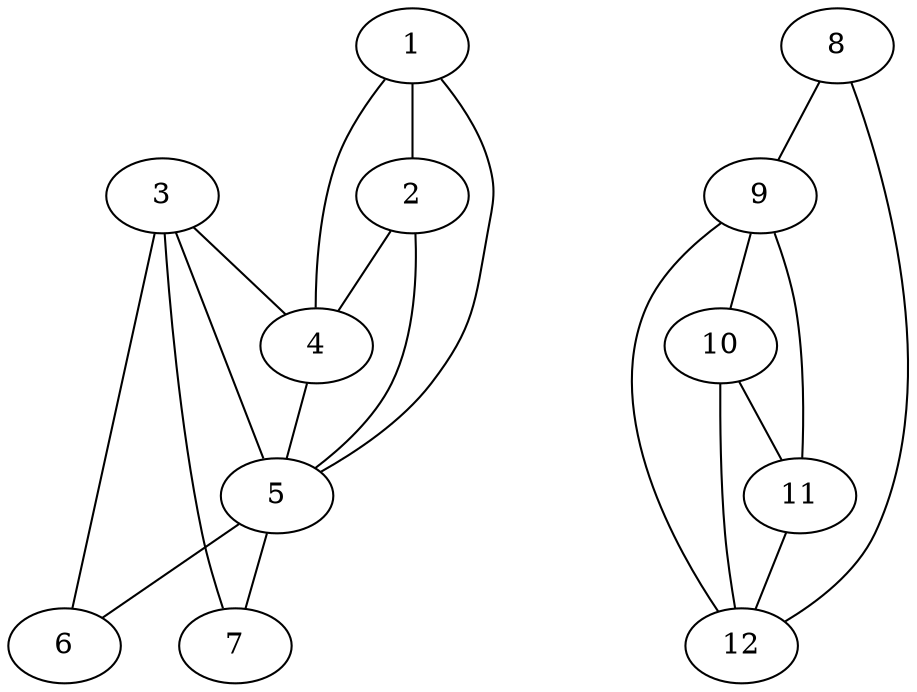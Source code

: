 graph g {
"1" -- "2";
"1" -- "5";
"1" -- "4";
"2" -- "4";
"2" -- "5";
"3" -- "5";
"3" -- "7";
"3" -- "6";
"3" -- "4";
"4" -- "5";
"5" -- "6";
"5" -- "7";
"8" -- "9";
"8" -- "12";
"9" -- "10";
"9" -- "12";
"9" -- "11";
"10" -- "11";
"10" -- "12";
"11" -- "12";
}
